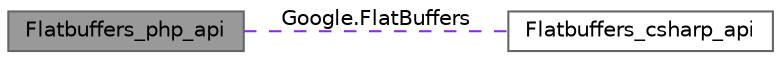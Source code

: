 digraph "Flatbuffers_php_api"
{
 // LATEX_PDF_SIZE
  bgcolor="transparent";
  edge [fontname=Helvetica,fontsize=10,labelfontname=Helvetica,labelfontsize=10];
  node [fontname=Helvetica,fontsize=10,shape=box,height=0.2,width=0.4];
  rankdir=LR;
  Node2 [id="Node000002",label="Flatbuffers_csharp_api",height=0.2,width=0.4,color="grey40", fillcolor="white", style="filled",URL="$group__flatbuffers__csharp__api.html",tooltip=" "];
  Node1 [id="Node000001",label="Flatbuffers_php_api",height=0.2,width=0.4,color="gray40", fillcolor="grey60", style="filled", fontcolor="black",tooltip=" "];
  Node1->Node2 [shape=plaintext, label="Google.FlatBuffers", color="blueviolet", dir="none", style="dashed"];
}

